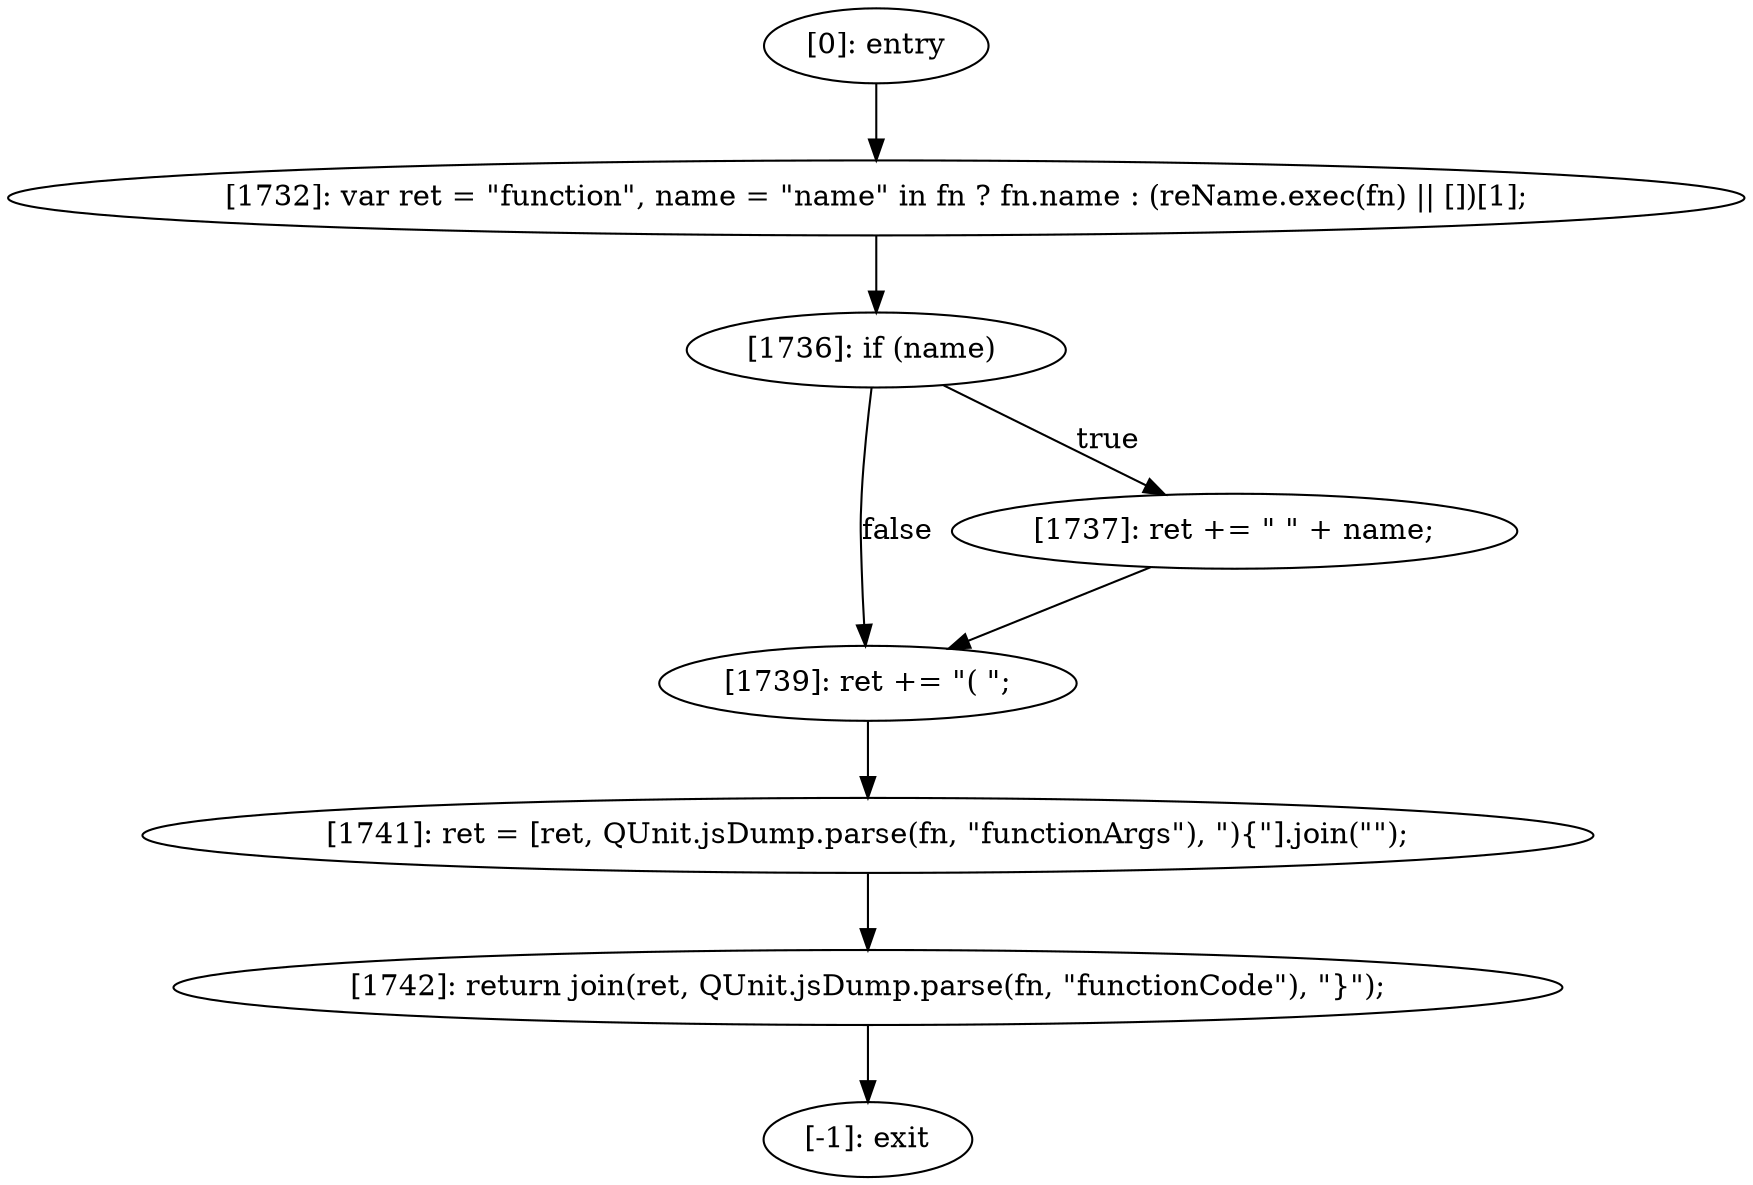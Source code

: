 digraph {
"0" [label="[1742]: return join(ret, QUnit.jsDump.parse(fn, \"functionCode\"), \"}\");\n"] 
"1" [label="[1736]: if (name) "] 
"2" [label="[1739]: ret += \"( \";\n"] 
"3" [label="[1741]: ret = [ret, QUnit.jsDump.parse(fn, \"functionArgs\"), \"){\"].join(\"\");\n"] 
"4" [label="[1732]: var ret = \"function\", name = \"name\" in fn ? fn.name : (reName.exec(fn) || [])[1];\n"] 
"5" [label="[1737]: ret += \" \" + name;\n"] 
"6" [label="[-1]: exit"] 
"7" [label="[0]: entry"] 
"0" -> "6" [label=""] 
"1" -> "5" [label="true"] 
"1" -> "2" [label="false"] 
"2" -> "3" [label=""] 
"3" -> "0" [label=""] 
"4" -> "1" [label=""] 
"5" -> "2" [label=""] 
"7" -> "4" [label=""] 
}
